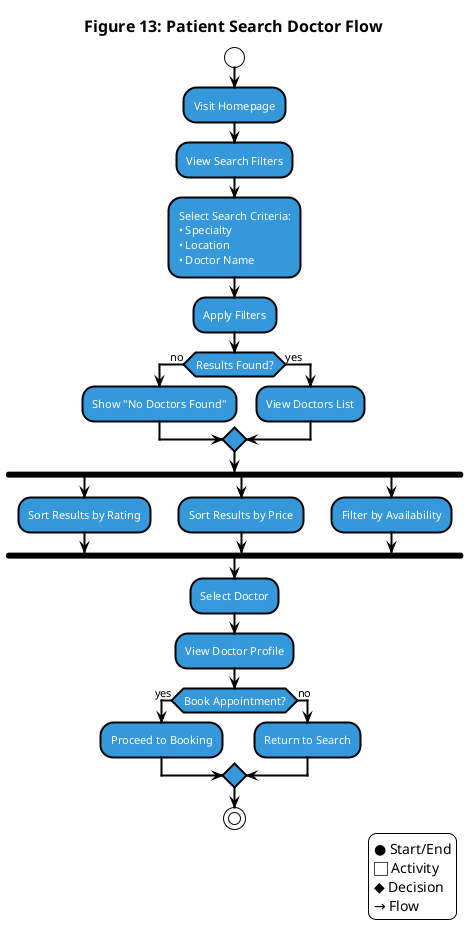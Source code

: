 @startuml Patient_Search_Doctor_Activity
!theme plain
skinparam backgroundColor white
skinparam activityBorderColor black
skinparam activityBackgroundColor #3498db
skinparam startColor black
skinparam endColor black
skinparam decisionBorderColor black
skinparam decisionBackgroundColor white
skinparam arrowColor black
skinparam activityFontColor white
skinparam decisionFontColor black
skinparam activityFontSize 11
skinparam decisionFontSize 10
skinparam titleFontSize 16
skinparam titleFontColor black
skinparam activityBorderThickness 2
skinparam decisionBorderThickness 2
skinparam arrowThickness 2
skinparam shadowing false

title Figure 13: Patient Search Doctor Flow

start

:Visit Homepage;

:View Search Filters;

:Select Search Criteria:
• Specialty
• Location
• Doctor Name;

:Apply Filters;

if (Results Found?) then (no)
  :Show "No Doctors Found";
else (yes)
  :View Doctors List;
endif

fork
  :Sort Results by Rating;
fork again
  :Sort Results by Price;
fork again
  :Filter by Availability;
end fork

:Select Doctor;

:View Doctor Profile;

if (Book Appointment?) then (yes)
  :Proceed to Booking;
else (no)
  :Return to Search;
endif

stop

legend right
● Start/End
⬜ Activity
◆ Decision
→ Flow
endlegend

@enduml
